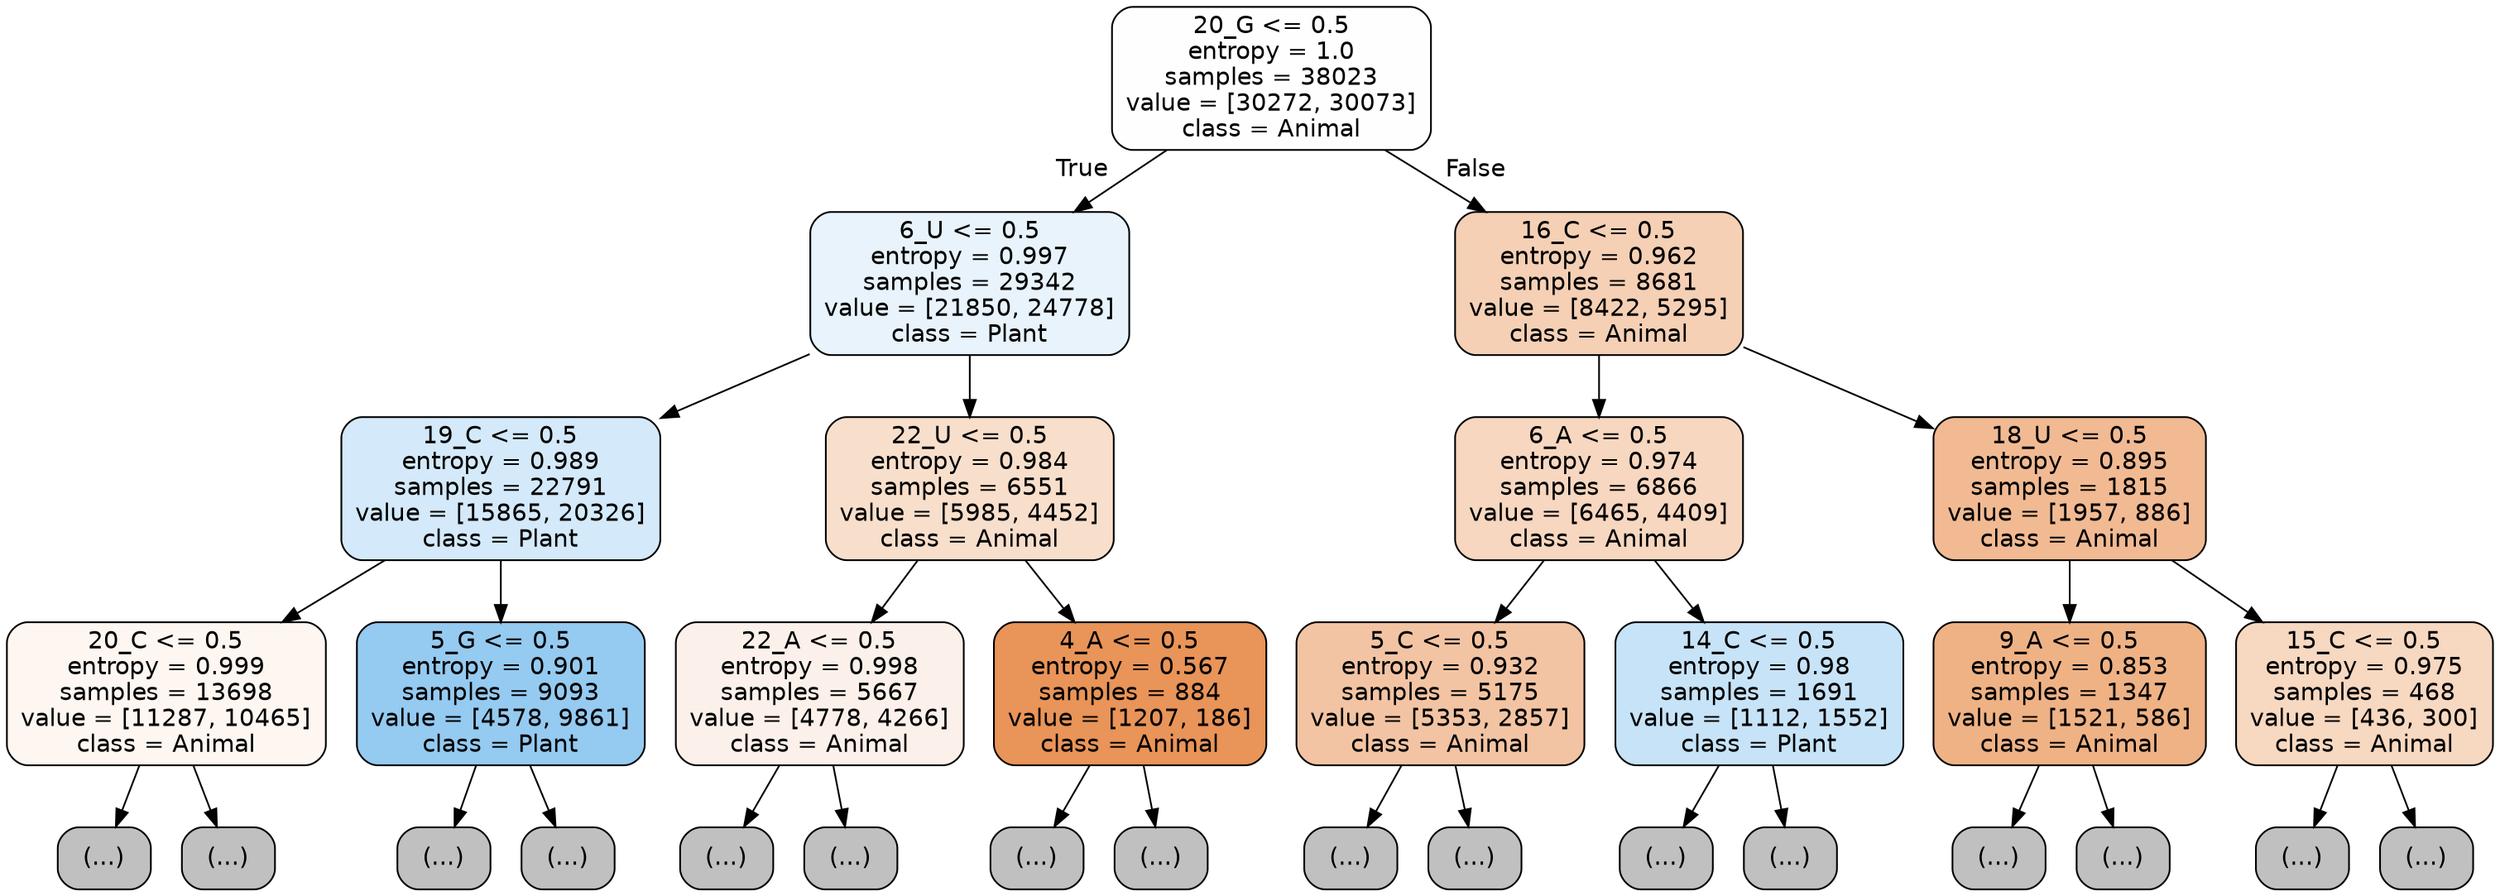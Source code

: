 digraph Tree {
node [shape=box, style="filled, rounded", color="black", fontname="helvetica"] ;
edge [fontname="helvetica"] ;
0 [label="20_G <= 0.5\nentropy = 1.0\nsamples = 38023\nvalue = [30272, 30073]\nclass = Animal", fillcolor="#fffefe"] ;
1 [label="6_U <= 0.5\nentropy = 0.997\nsamples = 29342\nvalue = [21850, 24778]\nclass = Plant", fillcolor="#e8f3fc"] ;
0 -> 1 [labeldistance=2.5, labelangle=45, headlabel="True"] ;
2 [label="19_C <= 0.5\nentropy = 0.989\nsamples = 22791\nvalue = [15865, 20326]\nclass = Plant", fillcolor="#d4e9f9"] ;
1 -> 2 ;
3 [label="20_C <= 0.5\nentropy = 0.999\nsamples = 13698\nvalue = [11287, 10465]\nclass = Animal", fillcolor="#fdf6f1"] ;
2 -> 3 ;
4 [label="(...)", fillcolor="#C0C0C0"] ;
3 -> 4 ;
4485 [label="(...)", fillcolor="#C0C0C0"] ;
3 -> 4485 ;
6750 [label="5_G <= 0.5\nentropy = 0.901\nsamples = 9093\nvalue = [4578, 9861]\nclass = Plant", fillcolor="#95caf1"] ;
2 -> 6750 ;
6751 [label="(...)", fillcolor="#C0C0C0"] ;
6750 -> 6751 ;
8766 [label="(...)", fillcolor="#C0C0C0"] ;
6750 -> 8766 ;
9403 [label="22_U <= 0.5\nentropy = 0.984\nsamples = 6551\nvalue = [5985, 4452]\nclass = Animal", fillcolor="#f8dfcc"] ;
1 -> 9403 ;
9404 [label="22_A <= 0.5\nentropy = 0.998\nsamples = 5667\nvalue = [4778, 4266]\nclass = Animal", fillcolor="#fcf1ea"] ;
9403 -> 9404 ;
9405 [label="(...)", fillcolor="#C0C0C0"] ;
9404 -> 9405 ;
11984 [label="(...)", fillcolor="#C0C0C0"] ;
9404 -> 11984 ;
12379 [label="4_A <= 0.5\nentropy = 0.567\nsamples = 884\nvalue = [1207, 186]\nclass = Animal", fillcolor="#e99458"] ;
9403 -> 12379 ;
12380 [label="(...)", fillcolor="#C0C0C0"] ;
12379 -> 12380 ;
12677 [label="(...)", fillcolor="#C0C0C0"] ;
12379 -> 12677 ;
12734 [label="16_C <= 0.5\nentropy = 0.962\nsamples = 8681\nvalue = [8422, 5295]\nclass = Animal", fillcolor="#f5d0b5"] ;
0 -> 12734 [labeldistance=2.5, labelangle=-45, headlabel="False"] ;
12735 [label="6_A <= 0.5\nentropy = 0.974\nsamples = 6866\nvalue = [6465, 4409]\nclass = Animal", fillcolor="#f7d7c0"] ;
12734 -> 12735 ;
12736 [label="5_C <= 0.5\nentropy = 0.932\nsamples = 5175\nvalue = [5353, 2857]\nclass = Animal", fillcolor="#f3c4a3"] ;
12735 -> 12736 ;
12737 [label="(...)", fillcolor="#C0C0C0"] ;
12736 -> 12737 ;
14834 [label="(...)", fillcolor="#C0C0C0"] ;
12736 -> 14834 ;
15433 [label="14_C <= 0.5\nentropy = 0.98\nsamples = 1691\nvalue = [1112, 1552]\nclass = Plant", fillcolor="#c7e3f8"] ;
12735 -> 15433 ;
15434 [label="(...)", fillcolor="#C0C0C0"] ;
15433 -> 15434 ;
16101 [label="(...)", fillcolor="#C0C0C0"] ;
15433 -> 16101 ;
16262 [label="18_U <= 0.5\nentropy = 0.895\nsamples = 1815\nvalue = [1957, 886]\nclass = Animal", fillcolor="#f1ba93"] ;
12734 -> 16262 ;
16263 [label="9_A <= 0.5\nentropy = 0.853\nsamples = 1347\nvalue = [1521, 586]\nclass = Animal", fillcolor="#efb285"] ;
16262 -> 16263 ;
16264 [label="(...)", fillcolor="#C0C0C0"] ;
16263 -> 16264 ;
16751 [label="(...)", fillcolor="#C0C0C0"] ;
16263 -> 16751 ;
16910 [label="15_C <= 0.5\nentropy = 0.975\nsamples = 468\nvalue = [436, 300]\nclass = Animal", fillcolor="#f7d8c1"] ;
16262 -> 16910 ;
16911 [label="(...)", fillcolor="#C0C0C0"] ;
16910 -> 16911 ;
17116 [label="(...)", fillcolor="#C0C0C0"] ;
16910 -> 17116 ;
}